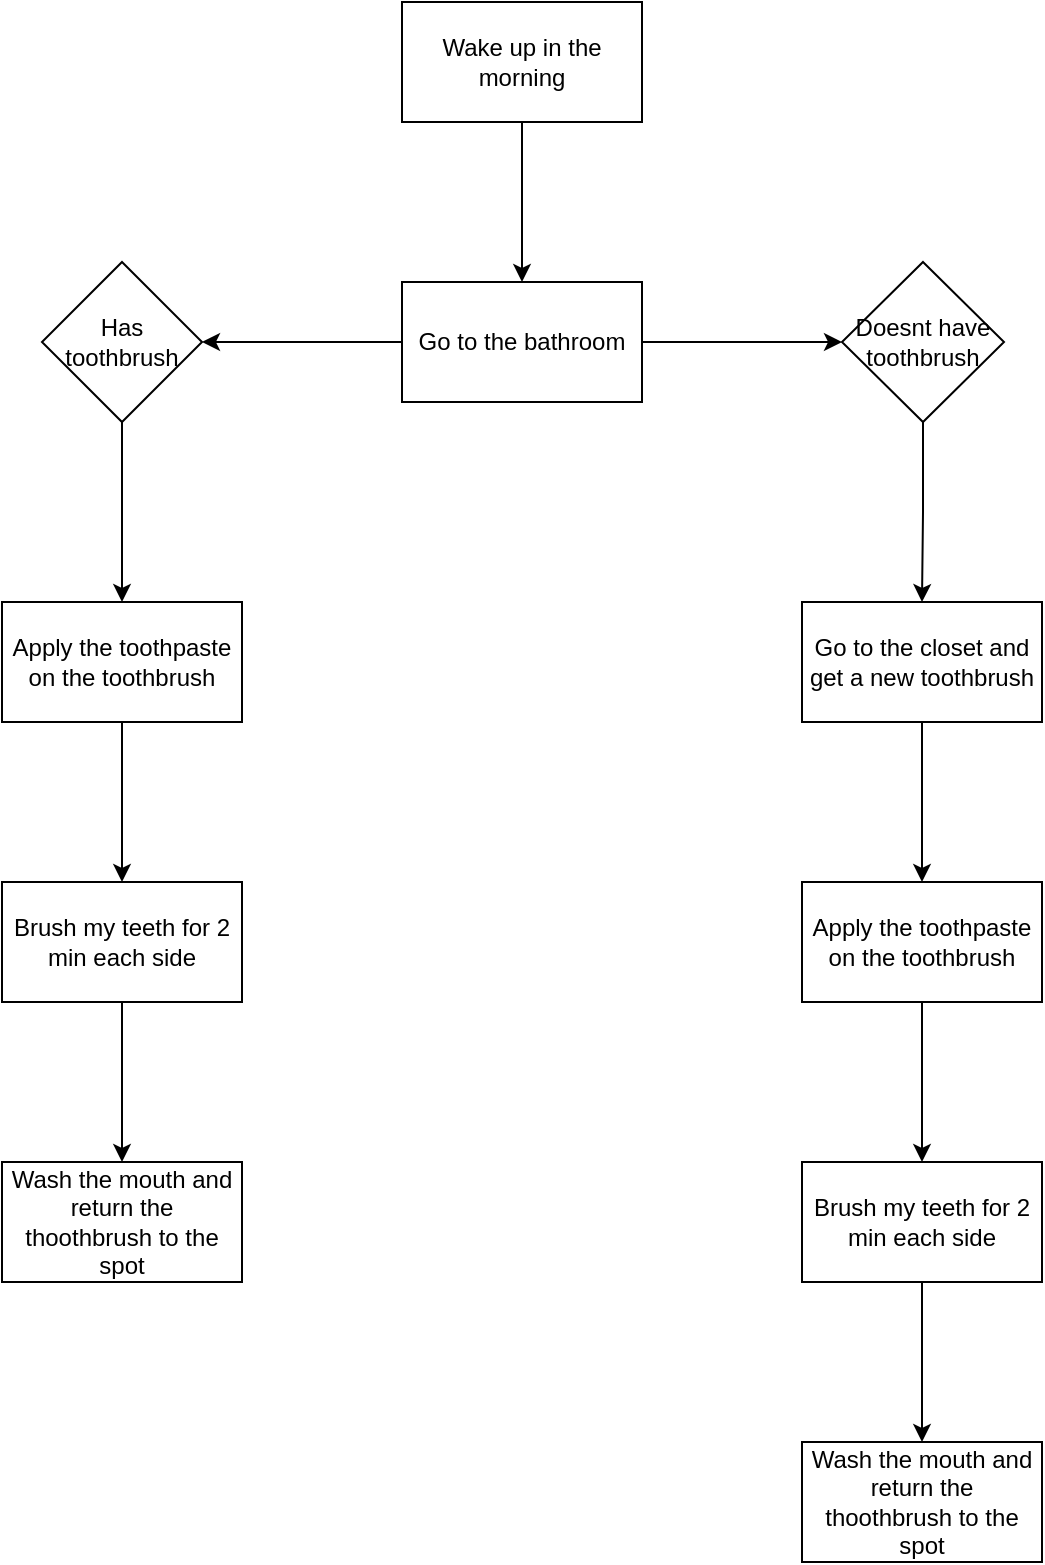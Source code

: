 <mxfile version="24.7.17">
  <diagram name="Page-1" id="4F136JA1XKHSDher4EPY">
    <mxGraphModel dx="1434" dy="738" grid="1" gridSize="10" guides="1" tooltips="1" connect="1" arrows="1" fold="1" page="1" pageScale="1" pageWidth="827" pageHeight="1169" math="0" shadow="0">
      <root>
        <mxCell id="0" />
        <mxCell id="1" parent="0" />
        <mxCell id="oz9gLDhGOWMXEWqY0QJJ-3" value="" style="edgeStyle=orthogonalEdgeStyle;rounded=0;orthogonalLoop=1;jettySize=auto;html=1;" edge="1" parent="1" source="oz9gLDhGOWMXEWqY0QJJ-1" target="oz9gLDhGOWMXEWqY0QJJ-2">
          <mxGeometry relative="1" as="geometry" />
        </mxCell>
        <mxCell id="oz9gLDhGOWMXEWqY0QJJ-1" value="Wake up in the morning" style="rounded=0;whiteSpace=wrap;html=1;" vertex="1" parent="1">
          <mxGeometry x="360" width="120" height="60" as="geometry" />
        </mxCell>
        <mxCell id="oz9gLDhGOWMXEWqY0QJJ-5" value="" style="edgeStyle=orthogonalEdgeStyle;rounded=0;orthogonalLoop=1;jettySize=auto;html=1;" edge="1" parent="1" source="oz9gLDhGOWMXEWqY0QJJ-2" target="oz9gLDhGOWMXEWqY0QJJ-4">
          <mxGeometry relative="1" as="geometry" />
        </mxCell>
        <mxCell id="oz9gLDhGOWMXEWqY0QJJ-7" value="" style="edgeStyle=orthogonalEdgeStyle;rounded=0;orthogonalLoop=1;jettySize=auto;html=1;" edge="1" parent="1" source="oz9gLDhGOWMXEWqY0QJJ-2" target="oz9gLDhGOWMXEWqY0QJJ-6">
          <mxGeometry relative="1" as="geometry" />
        </mxCell>
        <mxCell id="oz9gLDhGOWMXEWqY0QJJ-2" value="Go to the bathroom" style="rounded=0;whiteSpace=wrap;html=1;" vertex="1" parent="1">
          <mxGeometry x="360" y="140" width="120" height="60" as="geometry" />
        </mxCell>
        <mxCell id="oz9gLDhGOWMXEWqY0QJJ-13" value="" style="edgeStyle=orthogonalEdgeStyle;rounded=0;orthogonalLoop=1;jettySize=auto;html=1;" edge="1" parent="1" source="oz9gLDhGOWMXEWqY0QJJ-4" target="oz9gLDhGOWMXEWqY0QJJ-12">
          <mxGeometry relative="1" as="geometry" />
        </mxCell>
        <mxCell id="oz9gLDhGOWMXEWqY0QJJ-4" value="Has toothbrush" style="rhombus;whiteSpace=wrap;html=1;rounded=0;" vertex="1" parent="1">
          <mxGeometry x="180" y="130" width="80" height="80" as="geometry" />
        </mxCell>
        <mxCell id="oz9gLDhGOWMXEWqY0QJJ-11" value="" style="edgeStyle=orthogonalEdgeStyle;rounded=0;orthogonalLoop=1;jettySize=auto;html=1;" edge="1" parent="1" source="oz9gLDhGOWMXEWqY0QJJ-6" target="oz9gLDhGOWMXEWqY0QJJ-10">
          <mxGeometry relative="1" as="geometry" />
        </mxCell>
        <mxCell id="oz9gLDhGOWMXEWqY0QJJ-6" value="Doesnt have toothbrush" style="rhombus;whiteSpace=wrap;html=1;rounded=0;strokeWidth=1;" vertex="1" parent="1">
          <mxGeometry x="580" y="130" width="81" height="80" as="geometry" />
        </mxCell>
        <mxCell id="oz9gLDhGOWMXEWqY0QJJ-25" value="" style="edgeStyle=orthogonalEdgeStyle;rounded=0;orthogonalLoop=1;jettySize=auto;html=1;" edge="1" parent="1" source="oz9gLDhGOWMXEWqY0QJJ-10" target="oz9gLDhGOWMXEWqY0QJJ-21">
          <mxGeometry relative="1" as="geometry" />
        </mxCell>
        <mxCell id="oz9gLDhGOWMXEWqY0QJJ-10" value="Go to the closet and get a new toothbrush" style="whiteSpace=wrap;html=1;rounded=0;" vertex="1" parent="1">
          <mxGeometry x="560" y="300" width="120" height="60" as="geometry" />
        </mxCell>
        <mxCell id="oz9gLDhGOWMXEWqY0QJJ-15" value="" style="edgeStyle=orthogonalEdgeStyle;rounded=0;orthogonalLoop=1;jettySize=auto;html=1;" edge="1" parent="1" source="oz9gLDhGOWMXEWqY0QJJ-12" target="oz9gLDhGOWMXEWqY0QJJ-14">
          <mxGeometry relative="1" as="geometry" />
        </mxCell>
        <mxCell id="oz9gLDhGOWMXEWqY0QJJ-12" value="Apply the toothpaste on the toothbrush" style="whiteSpace=wrap;html=1;rounded=0;" vertex="1" parent="1">
          <mxGeometry x="160" y="300" width="120" height="60" as="geometry" />
        </mxCell>
        <mxCell id="oz9gLDhGOWMXEWqY0QJJ-17" value="" style="edgeStyle=orthogonalEdgeStyle;rounded=0;orthogonalLoop=1;jettySize=auto;html=1;" edge="1" parent="1" source="oz9gLDhGOWMXEWqY0QJJ-14" target="oz9gLDhGOWMXEWqY0QJJ-16">
          <mxGeometry relative="1" as="geometry" />
        </mxCell>
        <mxCell id="oz9gLDhGOWMXEWqY0QJJ-14" value="Brush my teeth for 2 min each side" style="whiteSpace=wrap;html=1;rounded=0;" vertex="1" parent="1">
          <mxGeometry x="160" y="440" width="120" height="60" as="geometry" />
        </mxCell>
        <mxCell id="oz9gLDhGOWMXEWqY0QJJ-16" value="Wash the mouth and return the thoothbrush to the spot" style="whiteSpace=wrap;html=1;rounded=0;" vertex="1" parent="1">
          <mxGeometry x="160" y="580" width="120" height="60" as="geometry" />
        </mxCell>
        <mxCell id="oz9gLDhGOWMXEWqY0QJJ-20" value="" style="edgeStyle=orthogonalEdgeStyle;rounded=0;orthogonalLoop=1;jettySize=auto;html=1;" edge="1" parent="1" source="oz9gLDhGOWMXEWqY0QJJ-21" target="oz9gLDhGOWMXEWqY0QJJ-23">
          <mxGeometry relative="1" as="geometry" />
        </mxCell>
        <mxCell id="oz9gLDhGOWMXEWqY0QJJ-21" value="Apply the toothpaste on the toothbrush" style="whiteSpace=wrap;html=1;rounded=0;" vertex="1" parent="1">
          <mxGeometry x="560" y="440" width="120" height="60" as="geometry" />
        </mxCell>
        <mxCell id="oz9gLDhGOWMXEWqY0QJJ-22" value="" style="edgeStyle=orthogonalEdgeStyle;rounded=0;orthogonalLoop=1;jettySize=auto;html=1;" edge="1" parent="1" source="oz9gLDhGOWMXEWqY0QJJ-23" target="oz9gLDhGOWMXEWqY0QJJ-24">
          <mxGeometry relative="1" as="geometry" />
        </mxCell>
        <mxCell id="oz9gLDhGOWMXEWqY0QJJ-23" value="Brush my teeth for 2 min each side" style="whiteSpace=wrap;html=1;rounded=0;" vertex="1" parent="1">
          <mxGeometry x="560" y="580" width="120" height="60" as="geometry" />
        </mxCell>
        <mxCell id="oz9gLDhGOWMXEWqY0QJJ-24" value="Wash the mouth and return the thoothbrush to the spot" style="whiteSpace=wrap;html=1;rounded=0;" vertex="1" parent="1">
          <mxGeometry x="560" y="720" width="120" height="60" as="geometry" />
        </mxCell>
      </root>
    </mxGraphModel>
  </diagram>
</mxfile>
